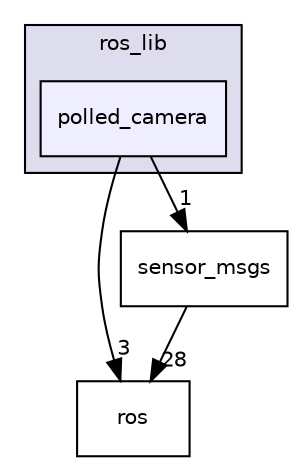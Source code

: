 digraph "polled_camera" {
  compound=true
  node [ fontsize="10", fontname="Helvetica"];
  edge [ labelfontsize="10", labelfontname="Helvetica"];
  subgraph clusterdir_90717b3c677f611b706863d5c86b90c7 {
    graph [ bgcolor="#ddddee", pencolor="black", label="ros_lib" fontname="Helvetica", fontsize="10", URL="dir_90717b3c677f611b706863d5c86b90c7.html"]
  dir_53b10e75ccf8035e27518b2a8afd45da [shape=box, label="polled_camera", style="filled", fillcolor="#eeeeff", pencolor="black", URL="dir_53b10e75ccf8035e27518b2a8afd45da.html"];
  }
  dir_74fd674bff593b67d15dde07bcd4f8f8 [shape=box label="ros" URL="dir_74fd674bff593b67d15dde07bcd4f8f8.html"];
  dir_d879922ff3fb3c757957062a905681de [shape=box label="sensor_msgs" URL="dir_d879922ff3fb3c757957062a905681de.html"];
  dir_53b10e75ccf8035e27518b2a8afd45da->dir_74fd674bff593b67d15dde07bcd4f8f8 [headlabel="3", labeldistance=1.5 headhref="dir_000033_000025.html"];
  dir_53b10e75ccf8035e27518b2a8afd45da->dir_d879922ff3fb3c757957062a905681de [headlabel="1", labeldistance=1.5 headhref="dir_000033_000014.html"];
  dir_d879922ff3fb3c757957062a905681de->dir_74fd674bff593b67d15dde07bcd4f8f8 [headlabel="28", labeldistance=1.5 headhref="dir_000014_000025.html"];
}
